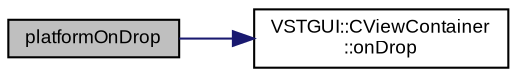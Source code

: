 digraph "platformOnDrop"
{
  bgcolor="transparent";
  edge [fontname="Arial",fontsize="9",labelfontname="Arial",labelfontsize="9"];
  node [fontname="Arial",fontsize="9",shape=record];
  rankdir="LR";
  Node1 [label="platformOnDrop",height=0.2,width=0.4,color="black", fillcolor="grey75", style="filled" fontcolor="black"];
  Node1 -> Node2 [color="midnightblue",fontsize="9",style="solid",fontname="Arial"];
  Node2 [label="VSTGUI::CViewContainer\l::onDrop",height=0.2,width=0.4,color="black",URL="$class_v_s_t_g_u_i_1_1_c_view_container.html#a2303e2e94d63f787a0ecf25c77c9492b",tooltip="called if a drag is dropped onto this view "];
}

